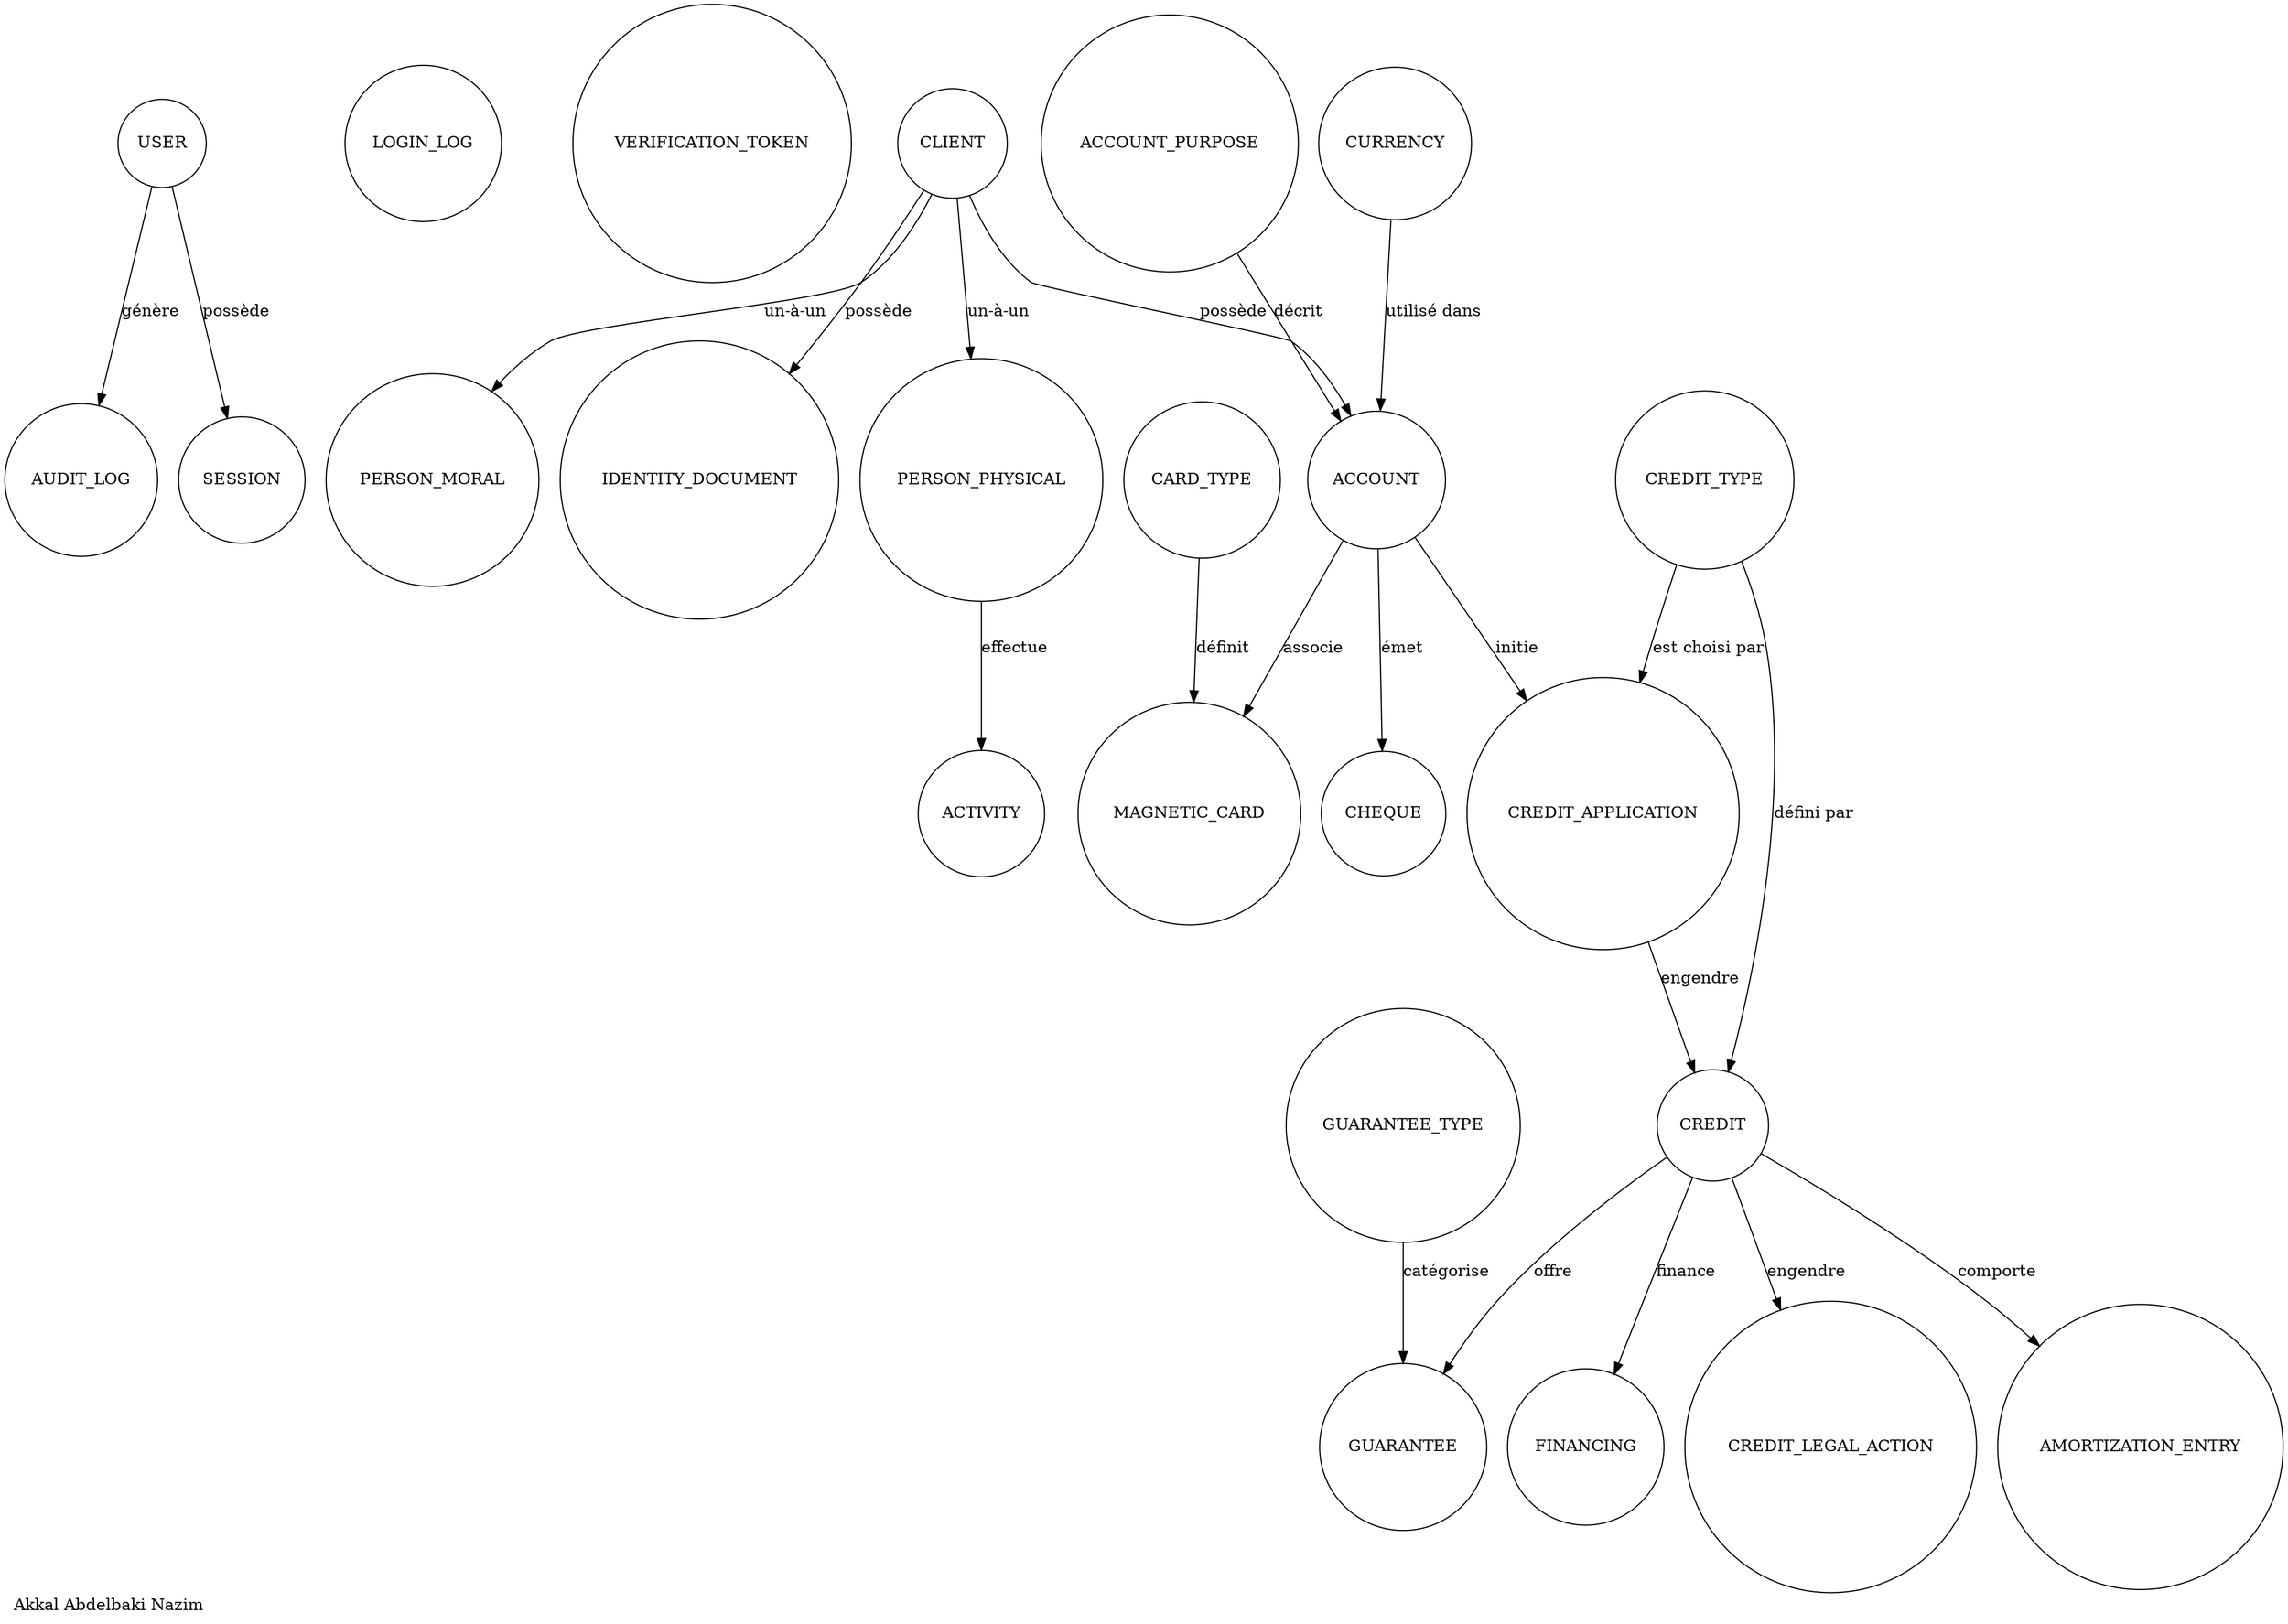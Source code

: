 digraph ERDiagram {
  graph [label="Akkal Abdelbaki Nazim", labelloc="b", labeljust="l"];
  node [shape=circle];
  USER [label="USER"];
  AUDIT_LOG [label="AUDIT_LOG"];
  SESSION [label="SESSION"];
  LOGIN_LOG [label="LOGIN_LOG"];
  VERIFICATION_TOKEN [label="VERIFICATION_TOKEN"];
  CLIENT [label="CLIENT"];
  PERSON_PHYSICAL [label="PERSON_PHYSICAL"];
  PERSON_MORAL [label="PERSON_MORAL"];
  IDENTITY_DOCUMENT [label="IDENTITY_DOCUMENT"];
  ACTIVITY [label="ACTIVITY"];
  ACCOUNT [label="ACCOUNT"];
  ACCOUNT_PURPOSE [label="ACCOUNT_PURPOSE"];
  CURRENCY [label="CURRENCY"];
  MAGNETIC_CARD [label="MAGNETIC_CARD"];
  CARD_TYPE [label="CARD_TYPE"];
  CHEQUE [label="CHEQUE"];
  CREDIT_APPLICATION [label="CREDIT_APPLICATION"];
  CREDIT [label="CREDIT"];
  CREDIT_TYPE [label="CREDIT_TYPE"];
  AMORTIZATION_ENTRY [label="AMORTIZATION_ENTRY"];
  GUARANTEE [label="GUARANTEE"];
  GUARANTEE_TYPE [label="GUARANTEE_TYPE"];
  FINANCING [label="FINANCING"];
  CREDIT_LEGAL_ACTION [label="CREDIT_LEGAL_ACTION"];

  USER -> AUDIT_LOG [label="génère"];
  USER -> SESSION [label="possède"];
  CLIENT -> PERSON_PHYSICAL [label="un-à-un"];
  CLIENT -> PERSON_MORAL [label="un-à-un"];
  CLIENT -> IDENTITY_DOCUMENT [label="possède"];
  PERSON_PHYSICAL -> ACTIVITY [label="effectue"];
  CLIENT -> ACCOUNT [label="possède"];
  ACCOUNT_PURPOSE -> ACCOUNT [label="décrit"];
  CURRENCY -> ACCOUNT [label="utilisé dans"];
  ACCOUNT -> MAGNETIC_CARD [label="associe"];
  CARD_TYPE -> MAGNETIC_CARD [label="définit"];
  ACCOUNT -> CHEQUE [label="émet"];
  ACCOUNT -> CREDIT_APPLICATION [label="initie"];
  CREDIT_APPLICATION -> CREDIT [label="engendre"];
  CREDIT_TYPE -> CREDIT_APPLICATION [label="est choisi par"];
  CREDIT_TYPE -> CREDIT [label="défini par"];
  CREDIT -> AMORTIZATION_ENTRY [label="comporte"];
  CREDIT -> GUARANTEE [label="offre"];
  CREDIT -> FINANCING [label="finance"];
  CREDIT -> CREDIT_LEGAL_ACTION [label="engendre"];
  GUARANTEE_TYPE -> GUARANTEE [label="catégorise"];
}

